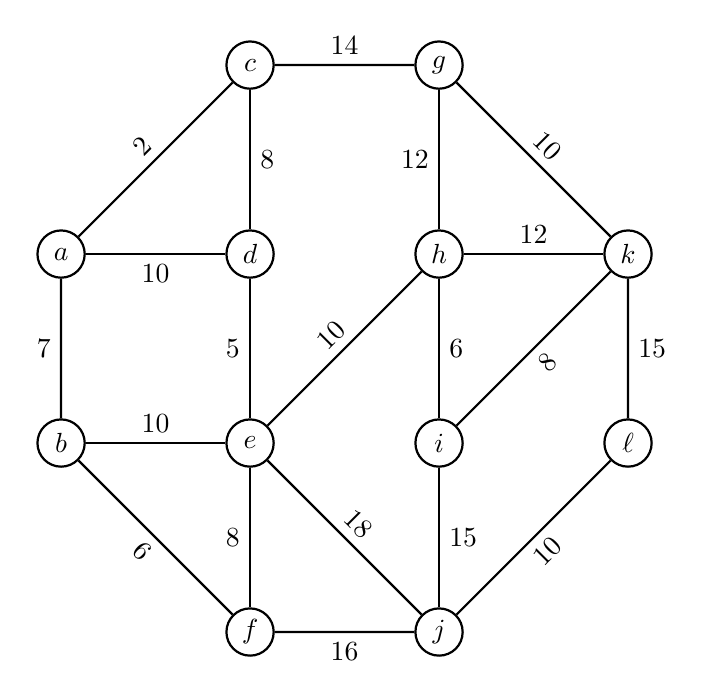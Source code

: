 \begin{tikzpicture}[style=thick,scale=0.6]
\tikzstyle{vertex}=[draw, circle, fill=white, inner sep=0pt, minimum size=6mm]

\node[vertex] (A) at (-6, 2) {$a$};
\node[vertex] (B) at (-6,-2) {$b$};
\node[vertex] (C) at (-2, 6) {$c$};
\node[vertex] (D) at (-2, 2) {$d$};
\node[vertex] (E) at (-2,-2) {$e$};
\node[vertex] (F) at (-2,-6) {$f$};
\node[vertex] (G) at ( 2, 6) {$g$};
\node[vertex] (H) at ( 2, 2) {$h$};
\node[vertex] (I) at ( 2,-2) {$i$};
\node[vertex] (J) at ( 2,-6) {$j$};
\node[vertex] (K) at ( 6, 2) {$k$};
\node[vertex] (L) at ( 6,-2) {$\ell$};

\draw (A) -- (B) node [midway, left] {$7$};
\draw (A) -- (C) node [midway, above, sloped] {$2$};
\draw (A) -- (D) node [midway, below] {$10$};
\draw (B) -- (E) node [midway, above] {$10$};
\draw (B) -- (F) node [midway, below, sloped] {$6$};
\draw (C) -- (D) node [midway, right] {$8$};
\draw (C) -- (G) node [midway, above] {$14$};
\draw (D) -- (E) node [midway, left] {$5$};
\draw (E) -- (F) node [midway, left] {$8$};
\draw (E) -- (H) node [midway, above, sloped] {$10$};
\draw (E) -- (J) node [midway, above, sloped] {$18$};
\draw (F) -- (J) node [midway, below] {$16$};
\draw (G) -- (H) node [midway, left] {$12$};
\draw (G) -- (K) node [midway, above, sloped] {$10$};
\draw (H) -- (I) node [midway, right] {$6$};
\draw (H) -- (K) node [midway, above] {$12$};
\draw (I) -- (J) node [midway, right] {$15$};
\draw (I) -- (K) node [midway, below, sloped] {$8$};
\draw (J) -- (L) node [midway, below, sloped] {$10$};
\draw (K) -- (L) node [midway, right] {$15$};

\end{tikzpicture}
